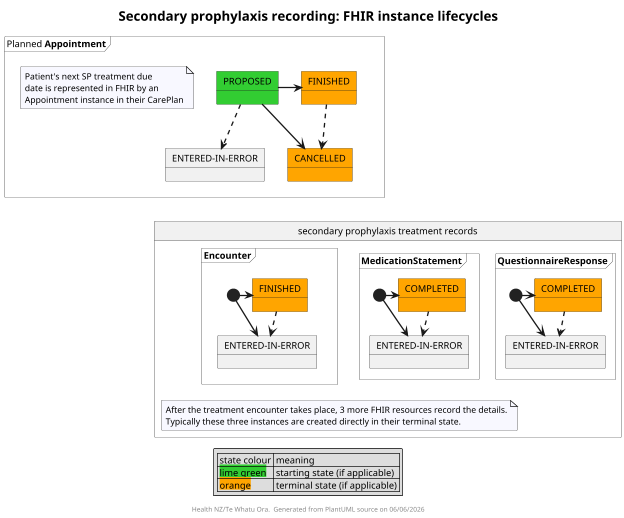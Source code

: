 @startuml state-FHIR-rheumaticfever-SPrecordinglifecycles

title "Secondary prophylaxis recording: FHIR instance lifecycles"

skinparam dpi 200
scale 300 width

skinparam BoxPadding 10
skinparam ParticipantPadding 5
skinparam roundcorner 2
skinparam sequenceArrowThickness 2
skinparam TitleFontSize 20

top to bottom direction

frame "Planned **Appointment**" as appt {
  state "PROPOSED" as proposed #LimeGreen
  state "FINISHED" as finished #Orange
  state "CANCELLED" as cancelled #Orange
  state "ENTERED-IN-ERROR" as error

  proposed -> finished
  proposed --> cancelled
  finished -[dashed]-> cancelled
  proposed -[dashed]-> error

  note as n2 #GhostWhite 
     Patient's next SP treatment due
     date is represented in FHIR by an
     Appointment instance in their CarePlan
  end note
}

state "secondary prophylaxis treatment records" as SPR {

  frame "**Encounter**" as enc {

    state "FINISHED" as finished2 #Orange
    state "ENTERED-IN-ERROR" as error2

    [*] -> finished2
    [*] --> error2
    finished2 -[dashed]-> error2
  }

  frame "**MedicationStatement**" as medstmt {

    state "COMPLETED" as completed #Orange
    state "ENTERED-IN-ERROR" as error3

    [*] -> completed
    [*] --> error3
    completed -[dashed]-> error3
  }

  frame "**QuestionnaireResponse**" as qr {

    state "COMPLETED" as completed4 #Orange
    state "ENTERED-IN-ERROR" as error4

    [*] -> completed4
    [*] --> error4
    completed4 -[dashed]-> error4
  }

  note as n1 #GhostWhite
    After the treatment encounter takes place, 3 more FHIR resources record the details.
    Typically these three instances are created directly in their terminal state.
  end note

  n1 -[hidden]u--> enc
}

appt -[hidden]down--> SPR


legend bottom
  | state colour | meaning |
  | <back:#LimeGreen>lime green</back> | starting state (if applicable) |
  | <back:#Orange>orange</back> | terminal state (if applicable) |
endlegend


footer "Health NZ/Te Whatu Ora.  Generated from PlantUML source on %date('dd/MM/yyyy')"

@enduml
